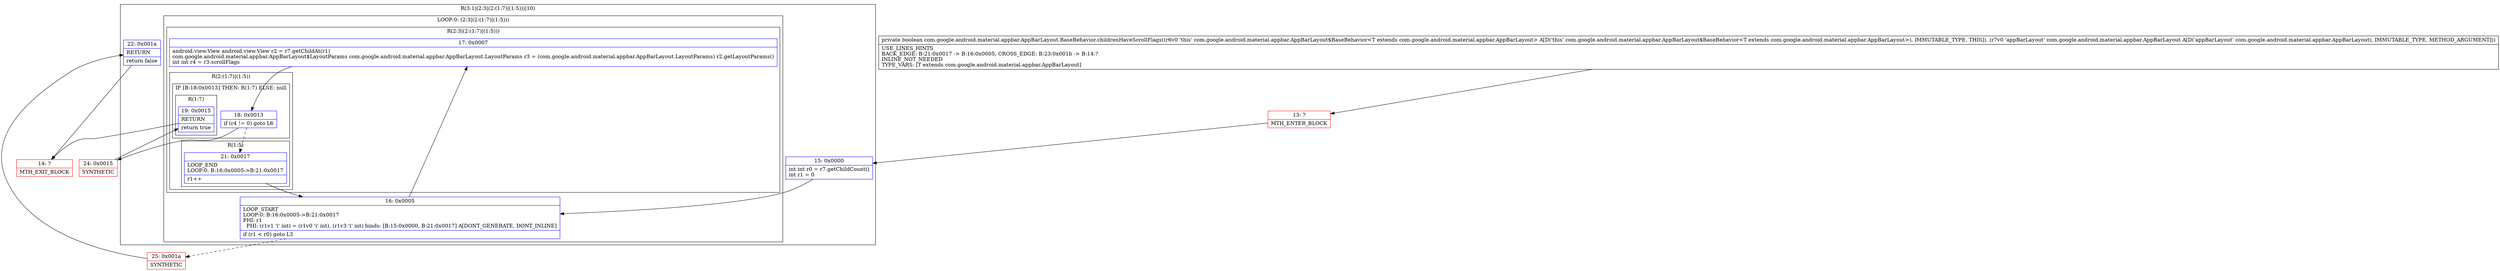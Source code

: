 digraph "CFG forcom.google.android.material.appbar.AppBarLayout.BaseBehavior.childrenHaveScrollFlags(Lcom\/google\/android\/material\/appbar\/AppBarLayout;)Z" {
subgraph cluster_Region_123991330 {
label = "R(3:1|(2:3|(2:(1:7)|(1:5)))|10)";
node [shape=record,color=blue];
Node_15 [shape=record,label="{15\:\ 0x0000|int int r0 = r7.getChildCount()\lint r1 = 0\l}"];
subgraph cluster_LoopRegion_1806486306 {
label = "LOOP:0: (2:3|(2:(1:7)|(1:5)))";
node [shape=record,color=blue];
Node_16 [shape=record,label="{16\:\ 0x0005|LOOP_START\lLOOP:0: B:16:0x0005\-\>B:21:0x0017\lPHI: r1 \l  PHI: (r1v1 'i' int) = (r1v0 'i' int), (r1v3 'i' int) binds: [B:15:0x0000, B:21:0x0017] A[DONT_GENERATE, DONT_INLINE]\l|if (r1 \< r0) goto L3\l}"];
subgraph cluster_Region_156055832 {
label = "R(2:3|(2:(1:7)|(1:5)))";
node [shape=record,color=blue];
Node_17 [shape=record,label="{17\:\ 0x0007|android.view.View android.view.View r2 = r7.getChildAt(r1)\lcom.google.android.material.appbar.AppBarLayout$LayoutParams com.google.android.material.appbar.AppBarLayout.LayoutParams r3 = (com.google.android.material.appbar.AppBarLayout.LayoutParams) r2.getLayoutParams()\lint int r4 = r3.scrollFlags\l}"];
subgraph cluster_Region_1522497561 {
label = "R(2:(1:7)|(1:5))";
node [shape=record,color=blue];
subgraph cluster_IfRegion_295634934 {
label = "IF [B:18:0x0013] THEN: R(1:7) ELSE: null";
node [shape=record,color=blue];
Node_18 [shape=record,label="{18\:\ 0x0013|if (r4 != 0) goto L6\l}"];
subgraph cluster_Region_561396062 {
label = "R(1:7)";
node [shape=record,color=blue];
Node_19 [shape=record,label="{19\:\ 0x0015|RETURN\l|return true\l}"];
}
}
subgraph cluster_Region_974600425 {
label = "R(1:5)";
node [shape=record,color=blue];
Node_21 [shape=record,label="{21\:\ 0x0017|LOOP_END\lLOOP:0: B:16:0x0005\-\>B:21:0x0017\l|r1++\l}"];
}
}
}
}
Node_22 [shape=record,label="{22\:\ 0x001a|RETURN\l|return false\l}"];
}
Node_13 [shape=record,color=red,label="{13\:\ ?|MTH_ENTER_BLOCK\l}"];
Node_24 [shape=record,color=red,label="{24\:\ 0x0015|SYNTHETIC\l}"];
Node_14 [shape=record,color=red,label="{14\:\ ?|MTH_EXIT_BLOCK\l}"];
Node_25 [shape=record,color=red,label="{25\:\ 0x001a|SYNTHETIC\l}"];
MethodNode[shape=record,label="{private boolean com.google.android.material.appbar.AppBarLayout.BaseBehavior.childrenHaveScrollFlags((r6v0 'this' com.google.android.material.appbar.AppBarLayout$BaseBehavior\<T extends com.google.android.material.appbar.AppBarLayout\> A[D('this' com.google.android.material.appbar.AppBarLayout$BaseBehavior\<T extends com.google.android.material.appbar.AppBarLayout\>), IMMUTABLE_TYPE, THIS]), (r7v0 'appBarLayout' com.google.android.material.appbar.AppBarLayout A[D('appBarLayout' com.google.android.material.appbar.AppBarLayout), IMMUTABLE_TYPE, METHOD_ARGUMENT]))  | USE_LINES_HINTS\lBACK_EDGE: B:21:0x0017 \-\> B:16:0x0005, CROSS_EDGE: B:23:0x001b \-\> B:14:?\lINLINE_NOT_NEEDED\lTYPE_VARS: [T extends com.google.android.material.appbar.AppBarLayout]\l}"];
MethodNode -> Node_13;Node_15 -> Node_16;
Node_16 -> Node_17;
Node_16 -> Node_25[style=dashed];
Node_17 -> Node_18;
Node_18 -> Node_21[style=dashed];
Node_18 -> Node_24;
Node_19 -> Node_14;
Node_21 -> Node_16;
Node_22 -> Node_14;
Node_13 -> Node_15;
Node_24 -> Node_19;
Node_25 -> Node_22;
}

